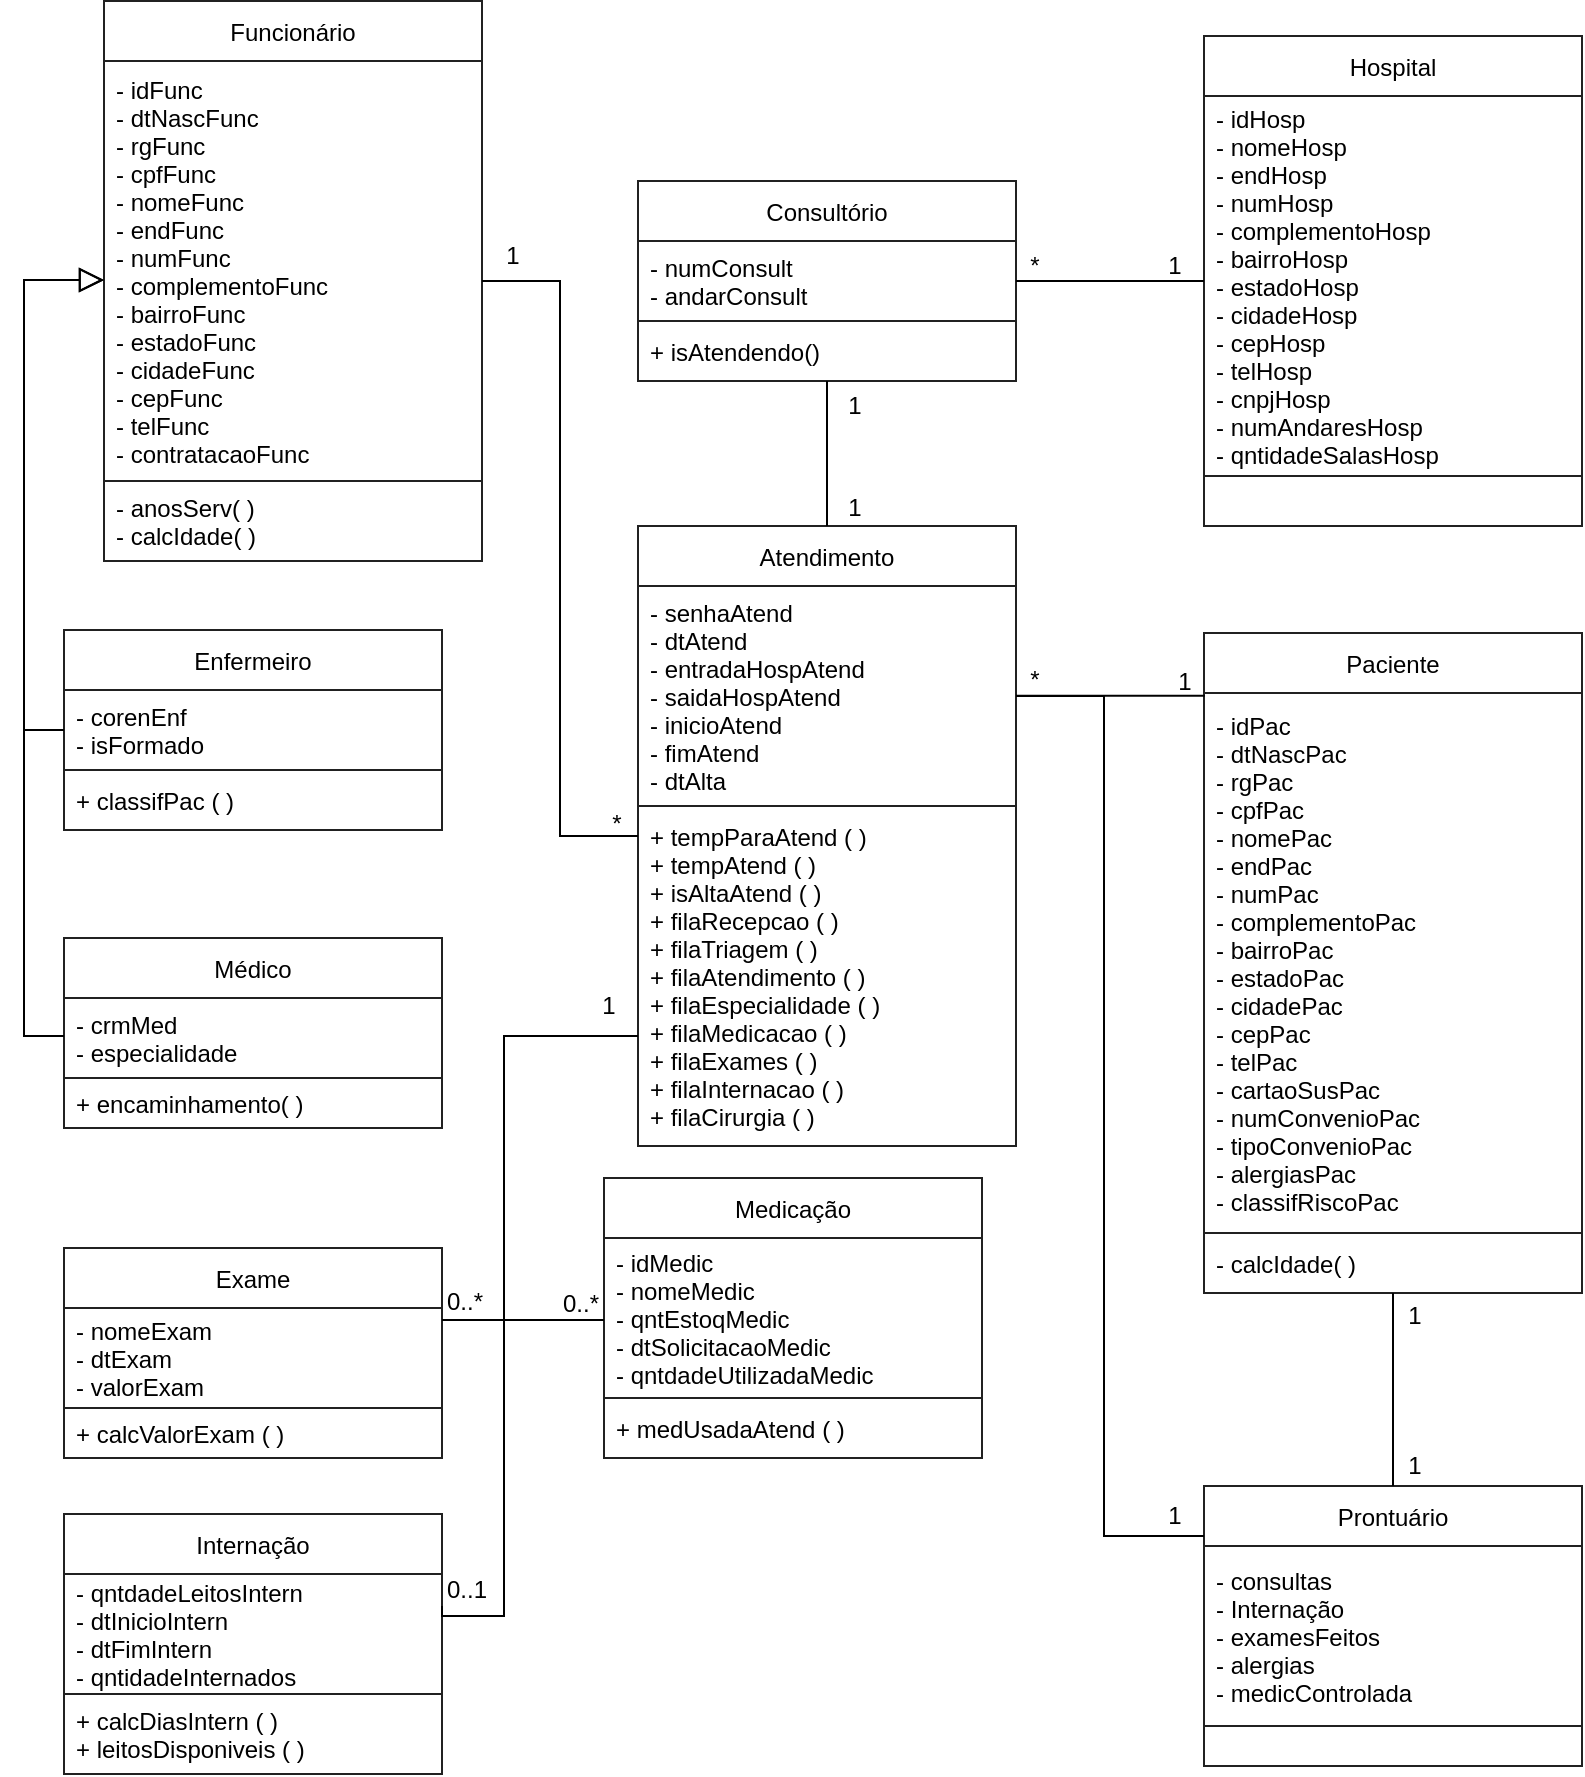 <mxfile version="21.7.5" type="google">
  <diagram name="Página-1" id="-vGyC4DIGq6Al4wwbThD">
    <mxGraphModel grid="1" page="1" gridSize="10" guides="1" tooltips="1" connect="1" arrows="1" fold="1" pageScale="1" pageWidth="827" pageHeight="1169" math="0" shadow="0">
      <root>
        <mxCell id="0" />
        <mxCell id="1" parent="0" />
        <mxCell id="UM93I_IY5GK162neWpa6-1" value="Paciente" style="swimlane;fontStyle=0;childLayout=stackLayout;horizontal=1;startSize=30;horizontalStack=0;resizeParent=1;resizeParentMax=0;resizeLast=0;collapsible=1;marginBottom=0;strokeColor=#212121;" vertex="1" parent="1">
          <mxGeometry x="610" y="328.5" width="189" height="330" as="geometry" />
        </mxCell>
        <mxCell id="UM93I_IY5GK162neWpa6-2" value="- idPac&#xa;- dtNascPac&#xa;- rgPac&#xa;- cpfPac&#xa;- nomePac&#xa;- endPac&#xa;- numPac&#xa;- complementoPac&#xa;- bairroPac&#xa;- estadoPac&#xa;- cidadePac&#xa;- cepPac&#xa;- telPac&#xa;- cartaoSusPac&#xa;- numConvenioPac&#xa;- tipoConvenioPac&#xa;- alergiasPac&#xa;- classifRiscoPac" style="text;strokeColor=#212121;fillColor=none;align=left;verticalAlign=middle;spacingLeft=4;spacingRight=4;overflow=hidden;points=[[0,0.5],[1,0.5]];portConstraint=eastwest;rotatable=0;" vertex="1" parent="UM93I_IY5GK162neWpa6-1">
          <mxGeometry y="30" width="189" height="270" as="geometry" />
        </mxCell>
        <mxCell id="UM93I_IY5GK162neWpa6-3" value="- calcIdade( )" style="text;strokeColor=#212121;fillColor=none;align=left;verticalAlign=middle;spacingLeft=4;spacingRight=4;overflow=hidden;points=[[0,0.5],[1,0.5]];portConstraint=eastwest;rotatable=0;" vertex="1" parent="UM93I_IY5GK162neWpa6-1">
          <mxGeometry y="300" width="189" height="30" as="geometry" />
        </mxCell>
        <mxCell id="UM93I_IY5GK162neWpa6-4" value="Hospital" style="swimlane;fontStyle=0;childLayout=stackLayout;horizontal=1;startSize=30;horizontalStack=0;resizeParent=1;resizeParentMax=0;resizeLast=0;collapsible=1;marginBottom=0;strokeColor=#212121;" vertex="1" parent="1">
          <mxGeometry x="610" y="30" width="189" height="245" as="geometry" />
        </mxCell>
        <mxCell id="UM93I_IY5GK162neWpa6-5" value="- idHosp&#xa;- nomeHosp&#xa;- endHosp&#xa;- numHosp&#xa;- complementoHosp&#xa;- bairroHosp&#xa;- estadoHosp&#xa;- cidadeHosp&#xa;- cepHosp&#xa;- telHosp&#xa;- cnpjHosp&#xa;- numAndaresHosp&#xa;- qntidadeSalasHosp" style="text;strokeColor=#212121;fillColor=none;align=left;verticalAlign=middle;spacingLeft=4;spacingRight=4;overflow=hidden;points=[[0,0.5],[1,0.5]];portConstraint=eastwest;rotatable=0;" vertex="1" parent="UM93I_IY5GK162neWpa6-4">
          <mxGeometry y="30" width="189" height="190" as="geometry" />
        </mxCell>
        <mxCell id="UM93I_IY5GK162neWpa6-6" value="" style="text;strokeColor=#212121;fillColor=none;align=left;verticalAlign=middle;spacingLeft=4;spacingRight=4;overflow=hidden;points=[[0,0.5],[1,0.5]];portConstraint=eastwest;rotatable=0;" vertex="1" parent="UM93I_IY5GK162neWpa6-4">
          <mxGeometry y="220" width="189" height="25" as="geometry" />
        </mxCell>
        <mxCell id="UM93I_IY5GK162neWpa6-7" value="Consultório" style="swimlane;fontStyle=0;childLayout=stackLayout;horizontal=1;startSize=30;horizontalStack=0;resizeParent=1;resizeParentMax=0;resizeLast=0;collapsible=1;marginBottom=0;strokeColor=#212121;" vertex="1" parent="1">
          <mxGeometry x="327" y="102.5" width="189" height="100" as="geometry" />
        </mxCell>
        <mxCell id="UM93I_IY5GK162neWpa6-8" value="- numConsult&#xa;- andarConsult" style="text;strokeColor=#212121;fillColor=none;align=left;verticalAlign=middle;spacingLeft=4;spacingRight=4;overflow=hidden;points=[[0,0.5],[1,0.5]];portConstraint=eastwest;rotatable=0;" vertex="1" parent="UM93I_IY5GK162neWpa6-7">
          <mxGeometry y="30" width="189" height="40" as="geometry" />
        </mxCell>
        <mxCell id="UM93I_IY5GK162neWpa6-9" value="+ isAtendendo()" style="text;strokeColor=#212121;fillColor=none;align=left;verticalAlign=middle;spacingLeft=4;spacingRight=4;overflow=hidden;points=[[0,0.5],[1,0.5]];portConstraint=eastwest;rotatable=0;" vertex="1" parent="UM93I_IY5GK162neWpa6-7">
          <mxGeometry y="70" width="189" height="30" as="geometry" />
        </mxCell>
        <mxCell id="UM93I_IY5GK162neWpa6-10" value="Médico" style="swimlane;fontStyle=0;childLayout=stackLayout;horizontal=1;startSize=30;horizontalStack=0;resizeParent=1;resizeParentMax=0;resizeLast=0;collapsible=1;marginBottom=0;strokeColor=#212121;" vertex="1" parent="1">
          <mxGeometry x="40" y="481" width="189" height="95" as="geometry" />
        </mxCell>
        <mxCell id="UM93I_IY5GK162neWpa6-11" value="- crmMed&#xa;- especialidade" style="text;strokeColor=#212121;fillColor=none;align=left;verticalAlign=middle;spacingLeft=4;spacingRight=4;overflow=hidden;points=[[0,0.5],[1,0.5]];portConstraint=eastwest;rotatable=0;" vertex="1" parent="UM93I_IY5GK162neWpa6-10">
          <mxGeometry y="30" width="189" height="40" as="geometry" />
        </mxCell>
        <mxCell id="UM93I_IY5GK162neWpa6-12" value="+ encaminhamento( )" style="text;strokeColor=#212121;fillColor=none;align=left;verticalAlign=middle;spacingLeft=4;spacingRight=4;overflow=hidden;points=[[0,0.5],[1,0.5]];portConstraint=eastwest;rotatable=0;" vertex="1" parent="UM93I_IY5GK162neWpa6-10">
          <mxGeometry y="70" width="189" height="25" as="geometry" />
        </mxCell>
        <mxCell id="UM93I_IY5GK162neWpa6-16" value="Atendimento" style="swimlane;fontStyle=0;childLayout=stackLayout;horizontal=1;startSize=30;horizontalStack=0;resizeParent=1;resizeParentMax=0;resizeLast=0;collapsible=1;marginBottom=0;strokeColor=#212121;" vertex="1" parent="1">
          <mxGeometry x="327" y="275" width="189" height="310" as="geometry" />
        </mxCell>
        <mxCell id="UM93I_IY5GK162neWpa6-17" value="- senhaAtend&#xa;- dtAtend&#xa;- entradaHospAtend&#xa;- saidaHospAtend&#xa;- inicioAtend&#xa;- fimAtend&#xa;- dtAlta" style="text;strokeColor=#212121;fillColor=none;align=left;verticalAlign=middle;spacingLeft=4;spacingRight=4;overflow=hidden;points=[[0,0.5],[1,0.5]];portConstraint=eastwest;rotatable=0;" vertex="1" parent="UM93I_IY5GK162neWpa6-16">
          <mxGeometry y="30" width="189" height="110" as="geometry" />
        </mxCell>
        <mxCell id="UM93I_IY5GK162neWpa6-18" value="+ tempParaAtend ( )&#xa;+ tempAtend ( )&#xa;+ isAltaAtend ( )&#xa;+ filaRecepcao ( )&#xa;+ filaTriagem ( )&#xa;+ filaAtendimento ( )&#xa;+ filaEspecialidade ( )&#xa;+ filaMedicacao ( )&#xa;+ filaExames ( ) &#xa;+ filaInternacao ( )&#xa;+ filaCirurgia ( )" style="text;strokeColor=#212121;fillColor=none;align=left;verticalAlign=middle;spacingLeft=4;spacingRight=4;overflow=hidden;points=[[0,0.5],[1,0.5]];portConstraint=eastwest;rotatable=0;" vertex="1" parent="UM93I_IY5GK162neWpa6-16">
          <mxGeometry y="140" width="189" height="170" as="geometry" />
        </mxCell>
        <mxCell id="UM93I_IY5GK162neWpa6-19" value="Funcionário" style="swimlane;fontStyle=0;childLayout=stackLayout;horizontal=1;startSize=30;horizontalStack=0;resizeParent=1;resizeParentMax=0;resizeLast=0;collapsible=1;marginBottom=0;strokeColor=#212121;" vertex="1" parent="1">
          <mxGeometry x="60" y="12.5" width="189" height="280" as="geometry" />
        </mxCell>
        <mxCell id="UM93I_IY5GK162neWpa6-20" value="- idFunc&#xa;- dtNascFunc&#xa;- rgFunc&#xa;- cpfFunc&#xa;- nomeFunc&#xa;- endFunc&#xa;- numFunc&#xa;- complementoFunc&#xa;- bairroFunc&#xa;- estadoFunc&#xa;- cidadeFunc&#xa;- cepFunc&#xa;- telFunc&#xa;- contratacaoFunc" style="text;strokeColor=#212121;fillColor=none;align=left;verticalAlign=middle;spacingLeft=4;spacingRight=4;overflow=hidden;points=[[0,0.5],[1,0.5]];portConstraint=eastwest;rotatable=0;" vertex="1" parent="UM93I_IY5GK162neWpa6-19">
          <mxGeometry y="30" width="189" height="210" as="geometry" />
        </mxCell>
        <mxCell id="UM93I_IY5GK162neWpa6-21" value="- anosServ( )&#xa;- calcIdade( )" style="text;strokeColor=#212121;fillColor=none;align=left;verticalAlign=middle;spacingLeft=4;spacingRight=4;overflow=hidden;points=[[0,0.5],[1,0.5]];portConstraint=eastwest;rotatable=0;" vertex="1" parent="UM93I_IY5GK162neWpa6-19">
          <mxGeometry y="240" width="189" height="40" as="geometry" />
        </mxCell>
        <mxCell id="B7WsVqAi27a_vkFSQ7xe-1" value="Enfermeiro" style="swimlane;fontStyle=0;childLayout=stackLayout;horizontal=1;startSize=30;horizontalStack=0;resizeParent=1;resizeParentMax=0;resizeLast=0;collapsible=1;marginBottom=0;strokeColor=#212121;" vertex="1" parent="1">
          <mxGeometry x="40" y="327" width="189" height="100" as="geometry" />
        </mxCell>
        <mxCell id="B7WsVqAi27a_vkFSQ7xe-2" value="- corenEnf&#xa;- isFormado" style="text;strokeColor=#212121;fillColor=none;align=left;verticalAlign=middle;spacingLeft=4;spacingRight=4;overflow=hidden;points=[[0,0.5],[1,0.5]];portConstraint=eastwest;rotatable=0;" vertex="1" parent="B7WsVqAi27a_vkFSQ7xe-1">
          <mxGeometry y="30" width="189" height="40" as="geometry" />
        </mxCell>
        <mxCell id="B7WsVqAi27a_vkFSQ7xe-3" value="+ classifPac ( )" style="text;strokeColor=#212121;fillColor=none;align=left;verticalAlign=middle;spacingLeft=4;spacingRight=4;overflow=hidden;points=[[0,0.5],[1,0.5]];portConstraint=eastwest;rotatable=0;" vertex="1" parent="B7WsVqAi27a_vkFSQ7xe-1">
          <mxGeometry y="70" width="189" height="30" as="geometry" />
        </mxCell>
        <mxCell id="Ifc_kg0DcdHclvmBp9QZ-1" value="Exame" style="swimlane;fontStyle=0;childLayout=stackLayout;horizontal=1;startSize=30;horizontalStack=0;resizeParent=1;resizeParentMax=0;resizeLast=0;collapsible=1;marginBottom=0;strokeColor=#212121;" vertex="1" parent="1">
          <mxGeometry x="40" y="636" width="189" height="105" as="geometry" />
        </mxCell>
        <mxCell id="Ifc_kg0DcdHclvmBp9QZ-2" value="- nomeExam&#xa;- dtExam&#xa;- valorExam" style="text;strokeColor=#212121;fillColor=none;align=left;verticalAlign=middle;spacingLeft=4;spacingRight=4;overflow=hidden;points=[[0,0.5],[1,0.5]];portConstraint=eastwest;rotatable=0;" vertex="1" parent="Ifc_kg0DcdHclvmBp9QZ-1">
          <mxGeometry y="30" width="189" height="50" as="geometry" />
        </mxCell>
        <mxCell id="Ifc_kg0DcdHclvmBp9QZ-3" value="+ calcValorExam ( )" style="text;strokeColor=#212121;fillColor=none;align=left;verticalAlign=middle;spacingLeft=4;spacingRight=4;overflow=hidden;points=[[0,0.5],[1,0.5]];portConstraint=eastwest;rotatable=0;" vertex="1" parent="Ifc_kg0DcdHclvmBp9QZ-1">
          <mxGeometry y="80" width="189" height="25" as="geometry" />
        </mxCell>
        <mxCell id="Ifc_kg0DcdHclvmBp9QZ-4" value="Medicação" style="swimlane;fontStyle=0;childLayout=stackLayout;horizontal=1;startSize=30;horizontalStack=0;resizeParent=1;resizeParentMax=0;resizeLast=0;collapsible=1;marginBottom=0;strokeColor=#212121;" vertex="1" parent="1">
          <mxGeometry x="310" y="601" width="189" height="140" as="geometry" />
        </mxCell>
        <mxCell id="Ifc_kg0DcdHclvmBp9QZ-5" value="- idMedic&#xa;- nomeMedic&#xa;- qntEstoqMedic&#xa;- dtSolicitacaoMedic&#xa;- qntdadeUtilizadaMedic" style="text;strokeColor=#212121;fillColor=none;align=left;verticalAlign=middle;spacingLeft=4;spacingRight=4;overflow=hidden;points=[[0,0.5],[1,0.5]];portConstraint=eastwest;rotatable=0;" vertex="1" parent="Ifc_kg0DcdHclvmBp9QZ-4">
          <mxGeometry y="30" width="189" height="80" as="geometry" />
        </mxCell>
        <mxCell id="Ifc_kg0DcdHclvmBp9QZ-6" value="+ medUsadaAtend ( )" style="text;strokeColor=#212121;fillColor=none;align=left;verticalAlign=middle;spacingLeft=4;spacingRight=4;overflow=hidden;points=[[0,0.5],[1,0.5]];portConstraint=eastwest;rotatable=0;" vertex="1" parent="Ifc_kg0DcdHclvmBp9QZ-4">
          <mxGeometry y="110" width="189" height="30" as="geometry" />
        </mxCell>
        <mxCell id="Ifc_kg0DcdHclvmBp9QZ-7" value="Internação" style="swimlane;fontStyle=0;childLayout=stackLayout;horizontal=1;startSize=30;horizontalStack=0;resizeParent=1;resizeParentMax=0;resizeLast=0;collapsible=1;marginBottom=0;strokeColor=#212121;" vertex="1" parent="1">
          <mxGeometry x="40" y="769" width="189" height="130" as="geometry" />
        </mxCell>
        <mxCell id="Ifc_kg0DcdHclvmBp9QZ-8" value="- qntdadeLeitosIntern&#xa;- dtInicioIntern&#xa;- dtFimIntern&#xa;- qntidadeInternados" style="text;strokeColor=#212121;fillColor=none;align=left;verticalAlign=middle;spacingLeft=4;spacingRight=4;overflow=hidden;points=[[0,0.5],[1,0.5]];portConstraint=eastwest;rotatable=0;" vertex="1" parent="Ifc_kg0DcdHclvmBp9QZ-7">
          <mxGeometry y="30" width="189" height="60" as="geometry" />
        </mxCell>
        <mxCell id="Ifc_kg0DcdHclvmBp9QZ-9" value="+ calcDiasIntern ( )&#xa;+ leitosDisponiveis ( )" style="text;strokeColor=#212121;fillColor=none;align=left;verticalAlign=middle;spacingLeft=4;spacingRight=4;overflow=hidden;points=[[0,0.5],[1,0.5]];portConstraint=eastwest;rotatable=0;" vertex="1" parent="Ifc_kg0DcdHclvmBp9QZ-7">
          <mxGeometry y="90" width="189" height="40" as="geometry" />
        </mxCell>
        <mxCell id="Q9rwFavWowbb8uv98r2F-1" value="" style="endArrow=block;html=1;rounded=0;edgeStyle=orthogonalEdgeStyle;endFill=0;startSize=6;endSize=10;" edge="1" parent="1" source="B7WsVqAi27a_vkFSQ7xe-1" target="UM93I_IY5GK162neWpa6-19">
          <mxGeometry width="50" height="50" relative="1" as="geometry">
            <mxPoint x="470" y="400" as="sourcePoint" />
            <mxPoint x="520" y="350" as="targetPoint" />
            <Array as="points">
              <mxPoint x="20" y="377" />
              <mxPoint x="20" y="152" />
            </Array>
          </mxGeometry>
        </mxCell>
        <mxCell id="Q9rwFavWowbb8uv98r2F-2" value="" style="endArrow=block;html=1;rounded=0;edgeStyle=orthogonalEdgeStyle;startArrow=none;startFill=0;endFill=0;endSize=10;" edge="1" parent="1" source="UM93I_IY5GK162neWpa6-10" target="UM93I_IY5GK162neWpa6-19">
          <mxGeometry width="50" height="50" relative="1" as="geometry">
            <mxPoint x="315" y="450" as="sourcePoint" />
            <mxPoint x="165" y="370" as="targetPoint" />
            <Array as="points">
              <mxPoint x="20" y="530" />
              <mxPoint x="20" y="152" />
            </Array>
          </mxGeometry>
        </mxCell>
        <mxCell id="Q9rwFavWowbb8uv98r2F-12" value="" style="endArrow=none;html=1;rounded=0;edgeStyle=orthogonalEdgeStyle;" edge="1" parent="1" source="UM93I_IY5GK162neWpa6-19" target="UM93I_IY5GK162neWpa6-16">
          <mxGeometry width="50" height="50" relative="1" as="geometry">
            <mxPoint x="360" y="320" as="sourcePoint" />
            <mxPoint x="410" y="270" as="targetPoint" />
          </mxGeometry>
        </mxCell>
        <mxCell id="Q9rwFavWowbb8uv98r2F-13" value="" style="endArrow=none;html=1;rounded=0;" edge="1" parent="1" source="UM93I_IY5GK162neWpa6-7" target="UM93I_IY5GK162neWpa6-4">
          <mxGeometry width="50" height="50" relative="1" as="geometry">
            <mxPoint x="360" y="320" as="sourcePoint" />
            <mxPoint x="410" y="270" as="targetPoint" />
          </mxGeometry>
        </mxCell>
        <mxCell id="Q9rwFavWowbb8uv98r2F-14" value="" style="endArrow=none;html=1;rounded=0;edgeStyle=orthogonalEdgeStyle;" edge="1" parent="1" source="Ifc_kg0DcdHclvmBp9QZ-1" target="UM93I_IY5GK162neWpa6-16">
          <mxGeometry width="50" height="50" relative="1" as="geometry">
            <mxPoint x="360" y="450" as="sourcePoint" />
            <mxPoint x="410" y="400" as="targetPoint" />
            <Array as="points">
              <mxPoint x="260" y="672" />
              <mxPoint x="260" y="530" />
              <mxPoint x="421" y="530" />
            </Array>
          </mxGeometry>
        </mxCell>
        <mxCell id="Q9rwFavWowbb8uv98r2F-15" value="" style="endArrow=none;html=1;rounded=0;edgeStyle=orthogonalEdgeStyle;" edge="1" parent="1" source="Ifc_kg0DcdHclvmBp9QZ-4" target="UM93I_IY5GK162neWpa6-16">
          <mxGeometry width="50" height="50" relative="1" as="geometry">
            <mxPoint x="232" y="650" as="sourcePoint" />
            <mxPoint x="411" y="398" as="targetPoint" />
            <Array as="points">
              <mxPoint x="260" y="672" />
              <mxPoint x="260" y="530" />
            </Array>
          </mxGeometry>
        </mxCell>
        <mxCell id="Q9rwFavWowbb8uv98r2F-16" value="" style="endArrow=none;html=1;rounded=0;edgeStyle=orthogonalEdgeStyle;" edge="1" parent="1" target="UM93I_IY5GK162neWpa6-16">
          <mxGeometry width="50" height="50" relative="1" as="geometry">
            <mxPoint x="229" y="815" as="sourcePoint" />
            <mxPoint x="421" y="455" as="targetPoint" />
            <Array as="points">
              <mxPoint x="229" y="820" />
              <mxPoint x="260" y="820" />
              <mxPoint x="260" y="530" />
            </Array>
          </mxGeometry>
        </mxCell>
        <mxCell id="Q9rwFavWowbb8uv98r2F-17" value="" style="endArrow=none;html=1;rounded=0;" edge="1" parent="1" source="UM93I_IY5GK162neWpa6-16" target="UM93I_IY5GK162neWpa6-7">
          <mxGeometry width="50" height="50" relative="1" as="geometry">
            <mxPoint x="307" y="380" as="sourcePoint" />
            <mxPoint x="357" y="330" as="targetPoint" />
          </mxGeometry>
        </mxCell>
        <mxCell id="Q9rwFavWowbb8uv98r2F-18" value="" style="endArrow=none;html=1;rounded=0;entryX=0.002;entryY=0.095;entryDx=0;entryDy=0;entryPerimeter=0;" edge="1" parent="1" source="UM93I_IY5GK162neWpa6-17" target="UM93I_IY5GK162neWpa6-1">
          <mxGeometry width="50" height="50" relative="1" as="geometry">
            <mxPoint x="529.0" y="328.625" as="sourcePoint" />
            <mxPoint x="610" y="360.875" as="targetPoint" />
          </mxGeometry>
        </mxCell>
        <mxCell id="Zv56oUvc5ZZ-OzQQcPgx-1" value="Prontuário" style="swimlane;fontStyle=0;childLayout=stackLayout;horizontal=1;startSize=30;horizontalStack=0;resizeParent=1;resizeParentMax=0;resizeLast=0;collapsible=1;marginBottom=0;strokeColor=#212121;" vertex="1" parent="1">
          <mxGeometry x="610" y="755" width="189" height="140" as="geometry" />
        </mxCell>
        <mxCell id="Zv56oUvc5ZZ-OzQQcPgx-2" value="- consultas&#xa;- Internação&#xa;- examesFeitos&#xa;- alergias&#xa;- medicControlada" style="text;strokeColor=#212121;fillColor=none;align=left;verticalAlign=middle;spacingLeft=4;spacingRight=4;overflow=hidden;points=[[0,0.5],[1,0.5]];portConstraint=eastwest;rotatable=0;" vertex="1" parent="Zv56oUvc5ZZ-OzQQcPgx-1">
          <mxGeometry y="30" width="189" height="90" as="geometry" />
        </mxCell>
        <mxCell id="Zv56oUvc5ZZ-OzQQcPgx-3" value="" style="text;strokeColor=#212121;fillColor=none;align=left;verticalAlign=middle;spacingLeft=4;spacingRight=4;overflow=hidden;points=[[0,0.5],[1,0.5]];portConstraint=eastwest;rotatable=0;" vertex="1" parent="Zv56oUvc5ZZ-OzQQcPgx-1">
          <mxGeometry y="120" width="189" height="20" as="geometry" />
        </mxCell>
        <mxCell id="Zv56oUvc5ZZ-OzQQcPgx-4" value="" style="endArrow=none;html=1;rounded=0;" edge="1" parent="1" source="Zv56oUvc5ZZ-OzQQcPgx-1" target="UM93I_IY5GK162neWpa6-1">
          <mxGeometry width="50" height="50" relative="1" as="geometry">
            <mxPoint x="240" y="790" as="sourcePoint" />
            <mxPoint x="290" y="740" as="targetPoint" />
          </mxGeometry>
        </mxCell>
        <mxCell id="Zv56oUvc5ZZ-OzQQcPgx-9" value="" style="endArrow=none;html=1;rounded=0;edgeStyle=orthogonalEdgeStyle;" edge="1" parent="1" source="Zv56oUvc5ZZ-OzQQcPgx-1" target="UM93I_IY5GK162neWpa6-16">
          <mxGeometry width="50" height="50" relative="1" as="geometry">
            <mxPoint x="640" y="600" as="sourcePoint" />
            <mxPoint x="690" y="550" as="targetPoint" />
            <Array as="points">
              <mxPoint x="560" y="780" />
              <mxPoint x="560" y="360" />
            </Array>
          </mxGeometry>
        </mxCell>
        <mxCell id="apYt-Lc-_TFAwIGzv8a8-1" value="*" style="text;html=1;align=center;verticalAlign=middle;resizable=0;points=[];autosize=1;strokeColor=none;fillColor=none;" vertex="1" parent="1">
          <mxGeometry x="510" y="130" width="30" height="30" as="geometry" />
        </mxCell>
        <mxCell id="apYt-Lc-_TFAwIGzv8a8-2" value="1" style="text;html=1;align=center;verticalAlign=middle;resizable=0;points=[];autosize=1;strokeColor=none;fillColor=none;" vertex="1" parent="1">
          <mxGeometry x="580" y="130" width="30" height="30" as="geometry" />
        </mxCell>
        <mxCell id="apYt-Lc-_TFAwIGzv8a8-3" value="1" style="text;html=1;align=center;verticalAlign=middle;resizable=0;points=[];autosize=1;strokeColor=none;fillColor=none;" vertex="1" parent="1">
          <mxGeometry x="420" y="251" width="30" height="30" as="geometry" />
        </mxCell>
        <mxCell id="apYt-Lc-_TFAwIGzv8a8-4" value="1" style="text;html=1;align=center;verticalAlign=middle;resizable=0;points=[];autosize=1;strokeColor=none;fillColor=none;" vertex="1" parent="1">
          <mxGeometry x="420" y="200" width="30" height="30" as="geometry" />
        </mxCell>
        <mxCell id="apYt-Lc-_TFAwIGzv8a8-5" value="1" style="text;html=1;align=center;verticalAlign=middle;resizable=0;points=[];autosize=1;strokeColor=none;fillColor=none;" vertex="1" parent="1">
          <mxGeometry x="249" y="125" width="30" height="30" as="geometry" />
        </mxCell>
        <mxCell id="apYt-Lc-_TFAwIGzv8a8-6" value="1" style="text;html=1;align=center;verticalAlign=middle;resizable=0;points=[];autosize=1;strokeColor=none;fillColor=none;" vertex="1" parent="1">
          <mxGeometry x="585" y="338" width="30" height="30" as="geometry" />
        </mxCell>
        <mxCell id="apYt-Lc-_TFAwIGzv8a8-7" value="*" style="text;html=1;align=center;verticalAlign=middle;resizable=0;points=[];autosize=1;strokeColor=none;fillColor=none;" vertex="1" parent="1">
          <mxGeometry x="510" y="337" width="30" height="30" as="geometry" />
        </mxCell>
        <mxCell id="apYt-Lc-_TFAwIGzv8a8-8" value="*" style="text;html=1;align=center;verticalAlign=middle;resizable=0;points=[];autosize=1;strokeColor=none;fillColor=none;" vertex="1" parent="1">
          <mxGeometry x="301" y="409" width="30" height="30" as="geometry" />
        </mxCell>
        <mxCell id="apYt-Lc-_TFAwIGzv8a8-9" value="1" style="text;html=1;align=center;verticalAlign=middle;resizable=0;points=[];autosize=1;strokeColor=none;fillColor=none;" vertex="1" parent="1">
          <mxGeometry x="580" y="755" width="30" height="30" as="geometry" />
        </mxCell>
        <mxCell id="apYt-Lc-_TFAwIGzv8a8-10" value="1" style="text;html=1;align=center;verticalAlign=middle;resizable=0;points=[];autosize=1;strokeColor=none;fillColor=none;" vertex="1" parent="1">
          <mxGeometry x="700" y="730" width="30" height="30" as="geometry" />
        </mxCell>
        <mxCell id="apYt-Lc-_TFAwIGzv8a8-11" value="1" style="text;html=1;align=center;verticalAlign=middle;resizable=0;points=[];autosize=1;strokeColor=none;fillColor=none;" vertex="1" parent="1">
          <mxGeometry x="700" y="654.5" width="30" height="30" as="geometry" />
        </mxCell>
        <mxCell id="apYt-Lc-_TFAwIGzv8a8-12" value="0..*" style="text;html=1;align=center;verticalAlign=middle;resizable=0;points=[];autosize=1;strokeColor=none;fillColor=none;" vertex="1" parent="1">
          <mxGeometry x="220" y="648" width="40" height="30" as="geometry" />
        </mxCell>
        <mxCell id="apYt-Lc-_TFAwIGzv8a8-13" value="0..*" style="text;html=1;align=center;verticalAlign=middle;resizable=0;points=[];autosize=1;strokeColor=none;fillColor=none;" vertex="1" parent="1">
          <mxGeometry x="278" y="649" width="40" height="30" as="geometry" />
        </mxCell>
        <mxCell id="apYt-Lc-_TFAwIGzv8a8-14" value="0..1" style="text;html=1;align=center;verticalAlign=middle;resizable=0;points=[];autosize=1;strokeColor=none;fillColor=none;" vertex="1" parent="1">
          <mxGeometry x="221" y="792" width="40" height="30" as="geometry" />
        </mxCell>
        <mxCell id="apYt-Lc-_TFAwIGzv8a8-16" value="1" style="text;html=1;align=center;verticalAlign=middle;resizable=0;points=[];autosize=1;strokeColor=none;fillColor=none;" vertex="1" parent="1">
          <mxGeometry x="297" y="500" width="30" height="30" as="geometry" />
        </mxCell>
      </root>
    </mxGraphModel>
  </diagram>
</mxfile>
